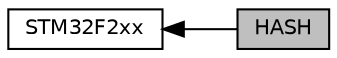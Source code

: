 digraph "HASH"
{
  edge [fontname="Helvetica",fontsize="10",labelfontname="Helvetica",labelfontsize="10"];
  node [fontname="Helvetica",fontsize="10",shape=record];
  rankdir=LR;
  Node1 [label="STM32F2xx",height=0.2,width=0.4,color="black", fillcolor="white", style="filled",URL="$group__STM32F2xx.html",tooltip="Libraries for ST Microelectronics STM32F2xx series. "];
  Node0 [label="HASH",height=0.2,width=0.4,color="black", fillcolor="grey75", style="filled", fontcolor="black"];
  Node1->Node0 [shape=plaintext, dir="back", style="solid"];
}
